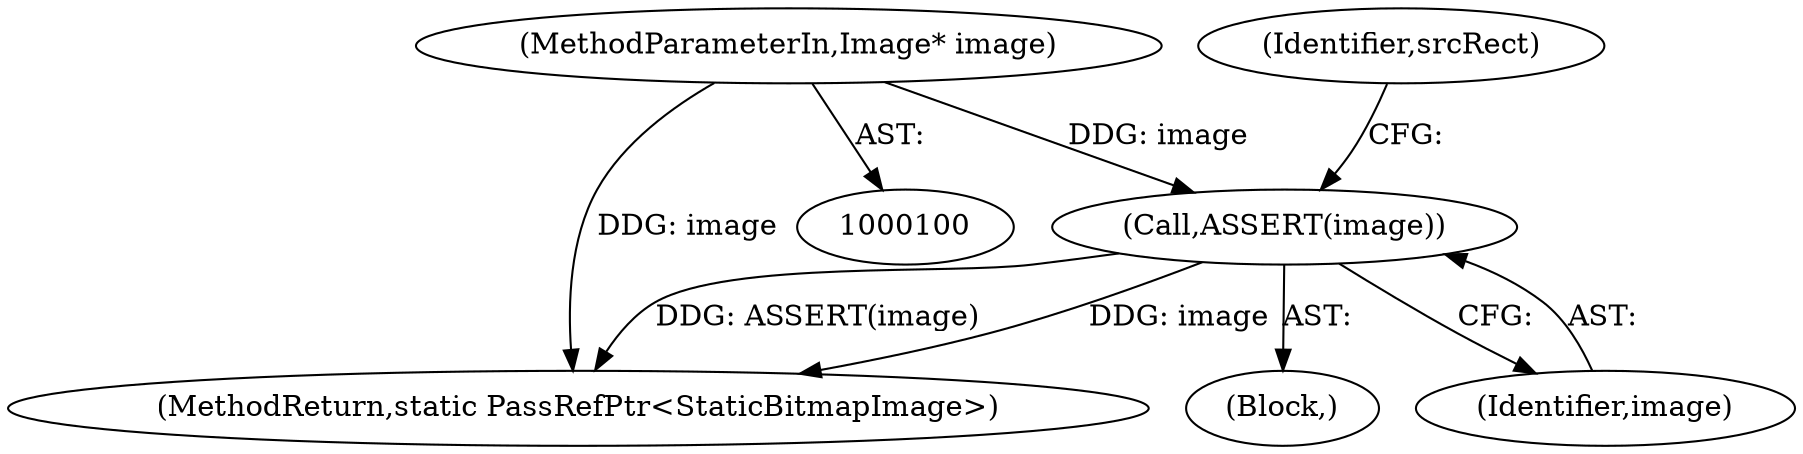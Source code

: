digraph "0_Chrome_d59a4441697f6253e7dc3f7ae5caad6e5fd2c778_1@pointer" {
"1000101" [label="(MethodParameterIn,Image* image)"];
"1000106" [label="(Call,ASSERT(image))"];
"1000388" [label="(MethodReturn,static PassRefPtr<StaticBitmapImage>)"];
"1000105" [label="(Block,)"];
"1000101" [label="(MethodParameterIn,Image* image)"];
"1000111" [label="(Identifier,srcRect)"];
"1000106" [label="(Call,ASSERT(image))"];
"1000107" [label="(Identifier,image)"];
"1000101" -> "1000100"  [label="AST: "];
"1000101" -> "1000388"  [label="DDG: image"];
"1000101" -> "1000106"  [label="DDG: image"];
"1000106" -> "1000105"  [label="AST: "];
"1000106" -> "1000107"  [label="CFG: "];
"1000107" -> "1000106"  [label="AST: "];
"1000111" -> "1000106"  [label="CFG: "];
"1000106" -> "1000388"  [label="DDG: image"];
"1000106" -> "1000388"  [label="DDG: ASSERT(image)"];
}
